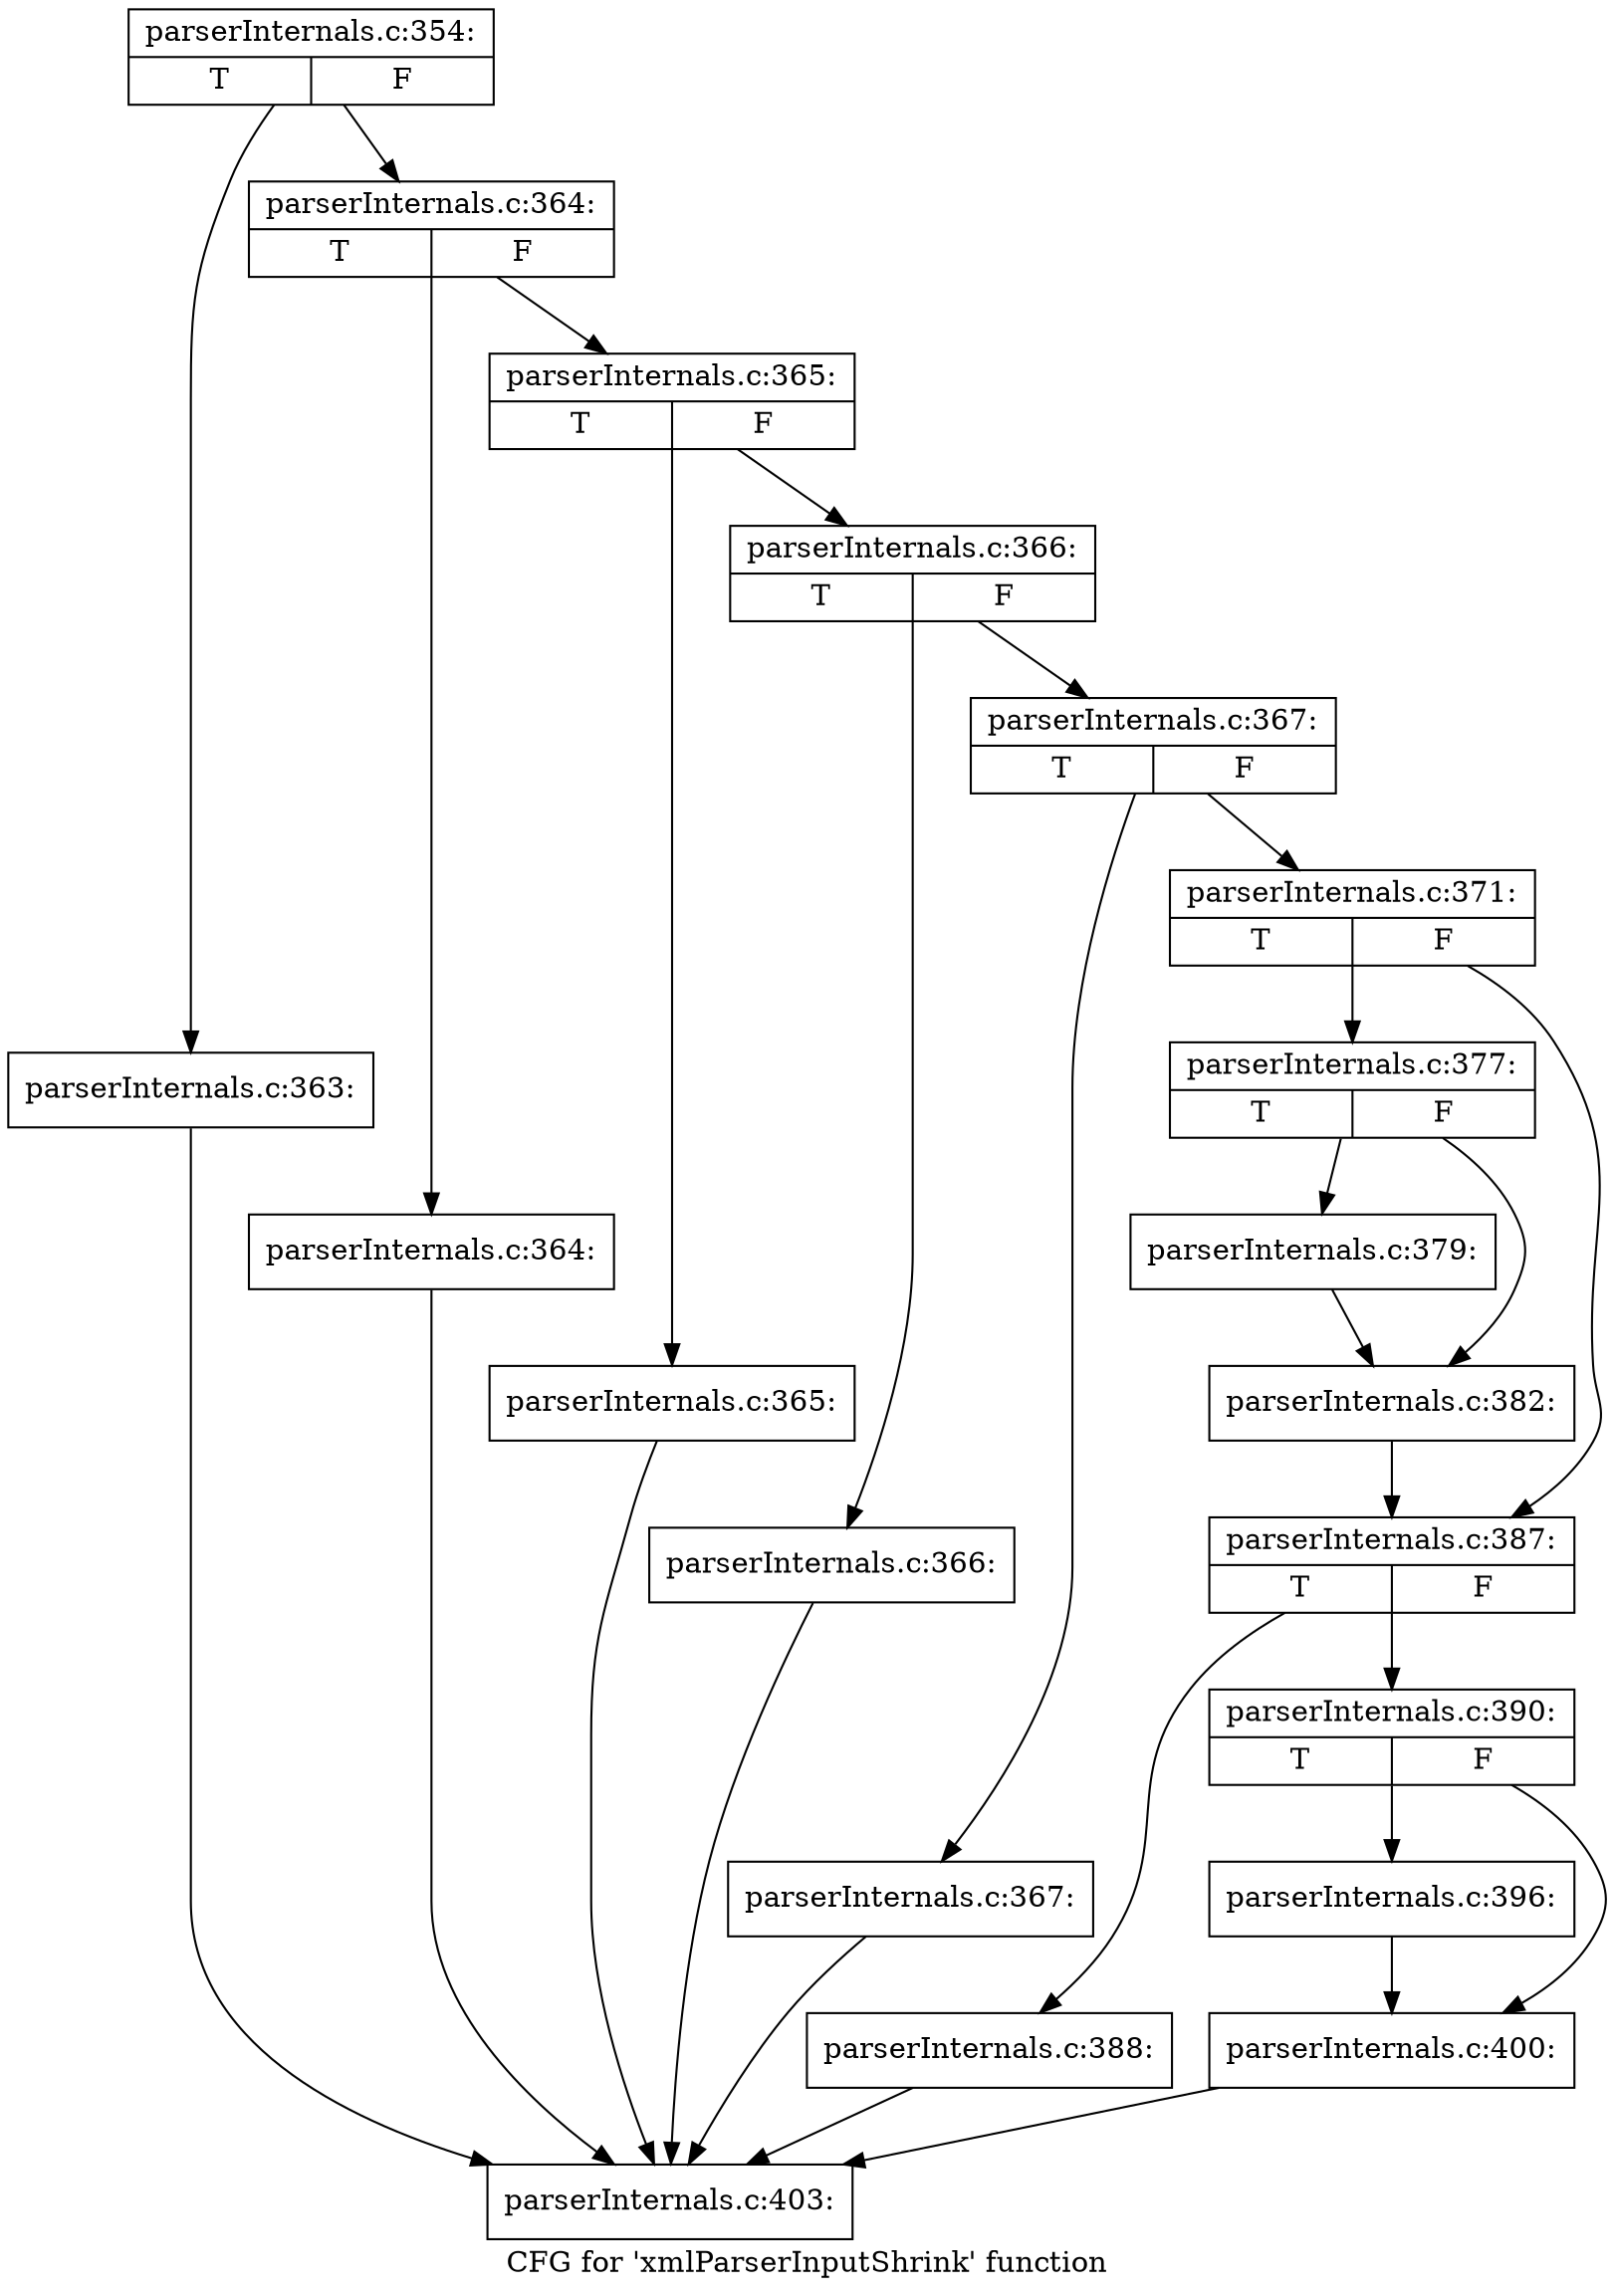 digraph "CFG for 'xmlParserInputShrink' function" {
	label="CFG for 'xmlParserInputShrink' function";

	Node0x4c22d10 [shape=record,label="{parserInternals.c:354:|{<s0>T|<s1>F}}"];
	Node0x4c22d10 -> Node0x4e8e580;
	Node0x4c22d10 -> Node0x4e8e5d0;
	Node0x4e8e580 [shape=record,label="{parserInternals.c:363:}"];
	Node0x4e8e580 -> Node0x4e678b0;
	Node0x4e8e5d0 [shape=record,label="{parserInternals.c:364:|{<s0>T|<s1>F}}"];
	Node0x4e8e5d0 -> Node0x4e8e950;
	Node0x4e8e5d0 -> Node0x4e8e9a0;
	Node0x4e8e950 [shape=record,label="{parserInternals.c:364:}"];
	Node0x4e8e950 -> Node0x4e678b0;
	Node0x4e8e9a0 [shape=record,label="{parserInternals.c:365:|{<s0>T|<s1>F}}"];
	Node0x4e8e9a0 -> Node0x4e8ee80;
	Node0x4e8e9a0 -> Node0x4e8eed0;
	Node0x4e8ee80 [shape=record,label="{parserInternals.c:365:}"];
	Node0x4e8ee80 -> Node0x4e678b0;
	Node0x4e8eed0 [shape=record,label="{parserInternals.c:366:|{<s0>T|<s1>F}}"];
	Node0x4e8eed0 -> Node0x4e8f3b0;
	Node0x4e8eed0 -> Node0x4e8f400;
	Node0x4e8f3b0 [shape=record,label="{parserInternals.c:366:}"];
	Node0x4e8f3b0 -> Node0x4e678b0;
	Node0x4e8f400 [shape=record,label="{parserInternals.c:367:|{<s0>T|<s1>F}}"];
	Node0x4e8f400 -> Node0x4e8f8e0;
	Node0x4e8f400 -> Node0x4e8f930;
	Node0x4e8f8e0 [shape=record,label="{parserInternals.c:367:}"];
	Node0x4e8f8e0 -> Node0x4e678b0;
	Node0x4e8f930 [shape=record,label="{parserInternals.c:371:|{<s0>T|<s1>F}}"];
	Node0x4e8f930 -> Node0x4e90700;
	Node0x4e8f930 -> Node0x4e90750;
	Node0x4e90700 [shape=record,label="{parserInternals.c:377:|{<s0>T|<s1>F}}"];
	Node0x4e90700 -> Node0x4e91560;
	Node0x4e90700 -> Node0x4e91b80;
	Node0x4e91560 [shape=record,label="{parserInternals.c:379:}"];
	Node0x4e91560 -> Node0x4e91b80;
	Node0x4e91b80 [shape=record,label="{parserInternals.c:382:}"];
	Node0x4e91b80 -> Node0x4e90750;
	Node0x4e90750 [shape=record,label="{parserInternals.c:387:|{<s0>T|<s1>F}}"];
	Node0x4e90750 -> Node0x4e92b80;
	Node0x4e90750 -> Node0x4e92bd0;
	Node0x4e92b80 [shape=record,label="{parserInternals.c:388:}"];
	Node0x4e92b80 -> Node0x4e678b0;
	Node0x4e92bd0 [shape=record,label="{parserInternals.c:390:|{<s0>T|<s1>F}}"];
	Node0x4e92bd0 -> Node0x4e93760;
	Node0x4e92bd0 -> Node0x4e93a90;
	Node0x4e93760 [shape=record,label="{parserInternals.c:396:}"];
	Node0x4e93760 -> Node0x4e93a90;
	Node0x4e93a90 [shape=record,label="{parserInternals.c:400:}"];
	Node0x4e93a90 -> Node0x4e678b0;
	Node0x4e678b0 [shape=record,label="{parserInternals.c:403:}"];
}
